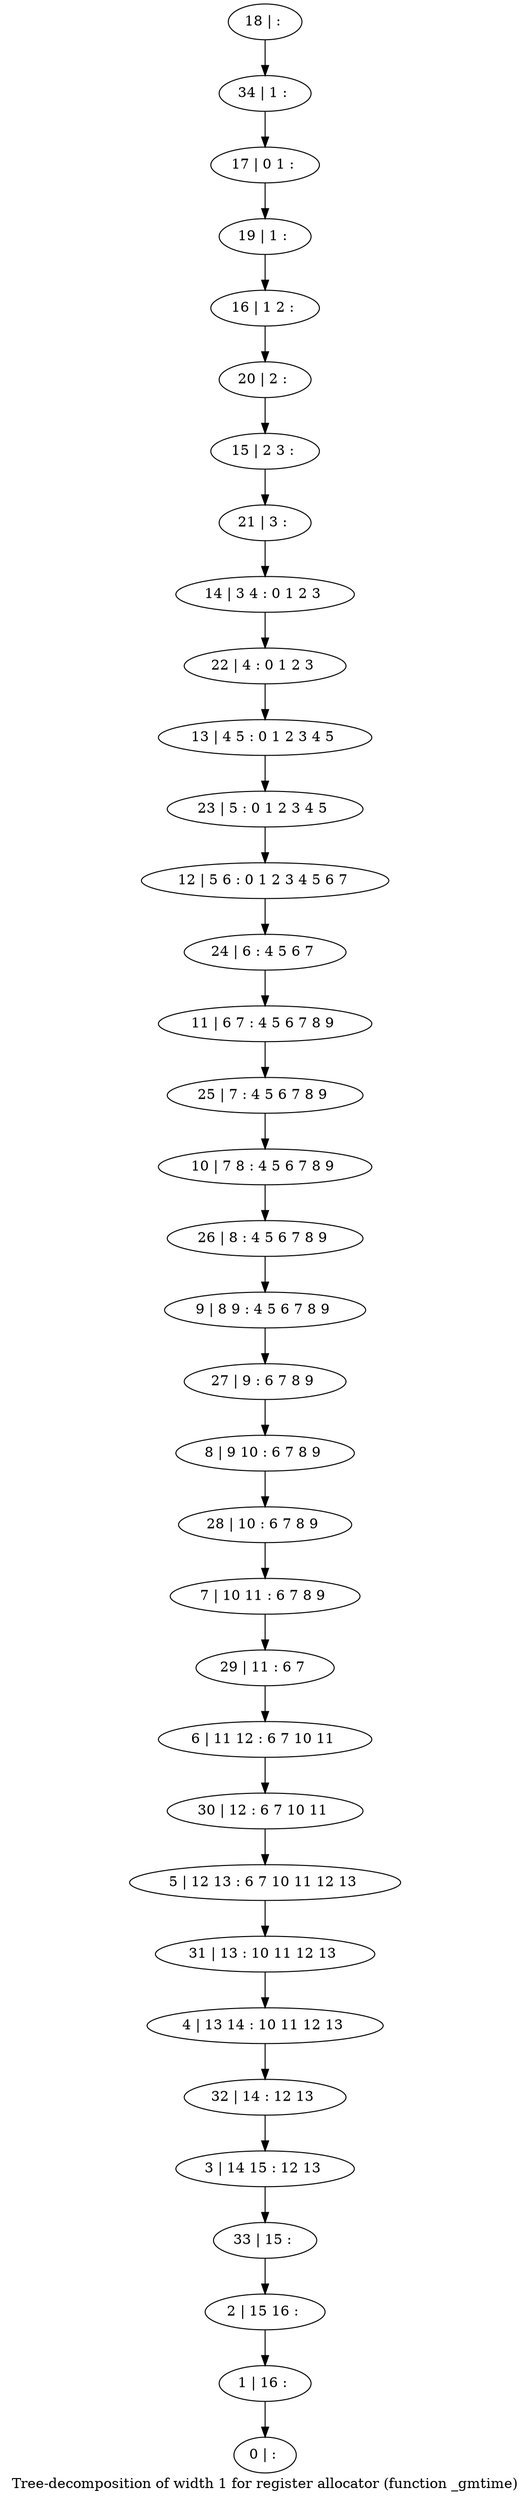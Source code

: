 digraph G {
graph [label="Tree-decomposition of width 1 for register allocator (function _gmtime)"]
0[label="0 | : "];
1[label="1 | 16 : "];
2[label="2 | 15 16 : "];
3[label="3 | 14 15 : 12 13 "];
4[label="4 | 13 14 : 10 11 12 13 "];
5[label="5 | 12 13 : 6 7 10 11 12 13 "];
6[label="6 | 11 12 : 6 7 10 11 "];
7[label="7 | 10 11 : 6 7 8 9 "];
8[label="8 | 9 10 : 6 7 8 9 "];
9[label="9 | 8 9 : 4 5 6 7 8 9 "];
10[label="10 | 7 8 : 4 5 6 7 8 9 "];
11[label="11 | 6 7 : 4 5 6 7 8 9 "];
12[label="12 | 5 6 : 0 1 2 3 4 5 6 7 "];
13[label="13 | 4 5 : 0 1 2 3 4 5 "];
14[label="14 | 3 4 : 0 1 2 3 "];
15[label="15 | 2 3 : "];
16[label="16 | 1 2 : "];
17[label="17 | 0 1 : "];
18[label="18 | : "];
19[label="19 | 1 : "];
20[label="20 | 2 : "];
21[label="21 | 3 : "];
22[label="22 | 4 : 0 1 2 3 "];
23[label="23 | 5 : 0 1 2 3 4 5 "];
24[label="24 | 6 : 4 5 6 7 "];
25[label="25 | 7 : 4 5 6 7 8 9 "];
26[label="26 | 8 : 4 5 6 7 8 9 "];
27[label="27 | 9 : 6 7 8 9 "];
28[label="28 | 10 : 6 7 8 9 "];
29[label="29 | 11 : 6 7 "];
30[label="30 | 12 : 6 7 10 11 "];
31[label="31 | 13 : 10 11 12 13 "];
32[label="32 | 14 : 12 13 "];
33[label="33 | 15 : "];
34[label="34 | 1 : "];
18->34 ;
34->17 ;
17->19 ;
19->16 ;
16->20 ;
20->15 ;
15->21 ;
21->14 ;
14->22 ;
22->13 ;
13->23 ;
23->12 ;
12->24 ;
24->11 ;
11->25 ;
25->10 ;
10->26 ;
26->9 ;
9->27 ;
27->8 ;
8->28 ;
28->7 ;
7->29 ;
29->6 ;
6->30 ;
30->5 ;
5->31 ;
31->4 ;
4->32 ;
32->3 ;
3->33 ;
33->2 ;
2->1 ;
1->0 ;
}
